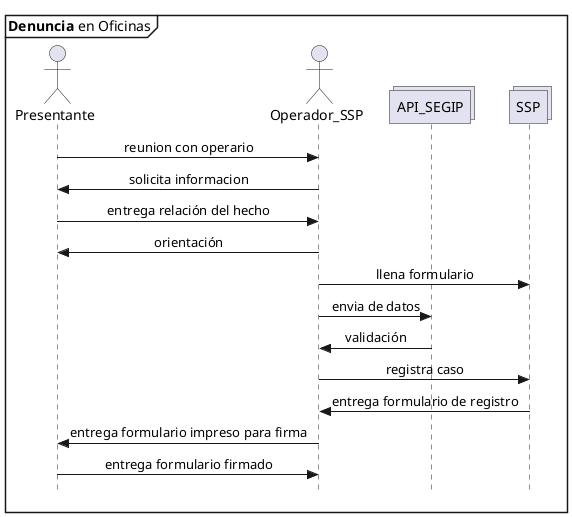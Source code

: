@startuml Denuncia_Oficinas
skinparam Style strictuml
skinparam SequenceMessageAlignment center

mainframe **Denuncia** en Oficinas

actor Presentante as pre
actor Operador_SSP as opssp
collections API_SEGIP as segip
collections SSP 

pre -> opssp : reunion con operario
opssp -> pre : solicita informacion
pre -> opssp : entrega relación del hecho
opssp -> pre : orientación
opssp -> SSP : llena formulario
opssp -> segip : envia de datos
segip -> opssp : validación 
opssp -> SSP : registra caso
SSP->opssp: entrega formulario de registro
opssp->pre: entrega formulario impreso para firma
pre->opssp: entrega formulario firmado

@enduml